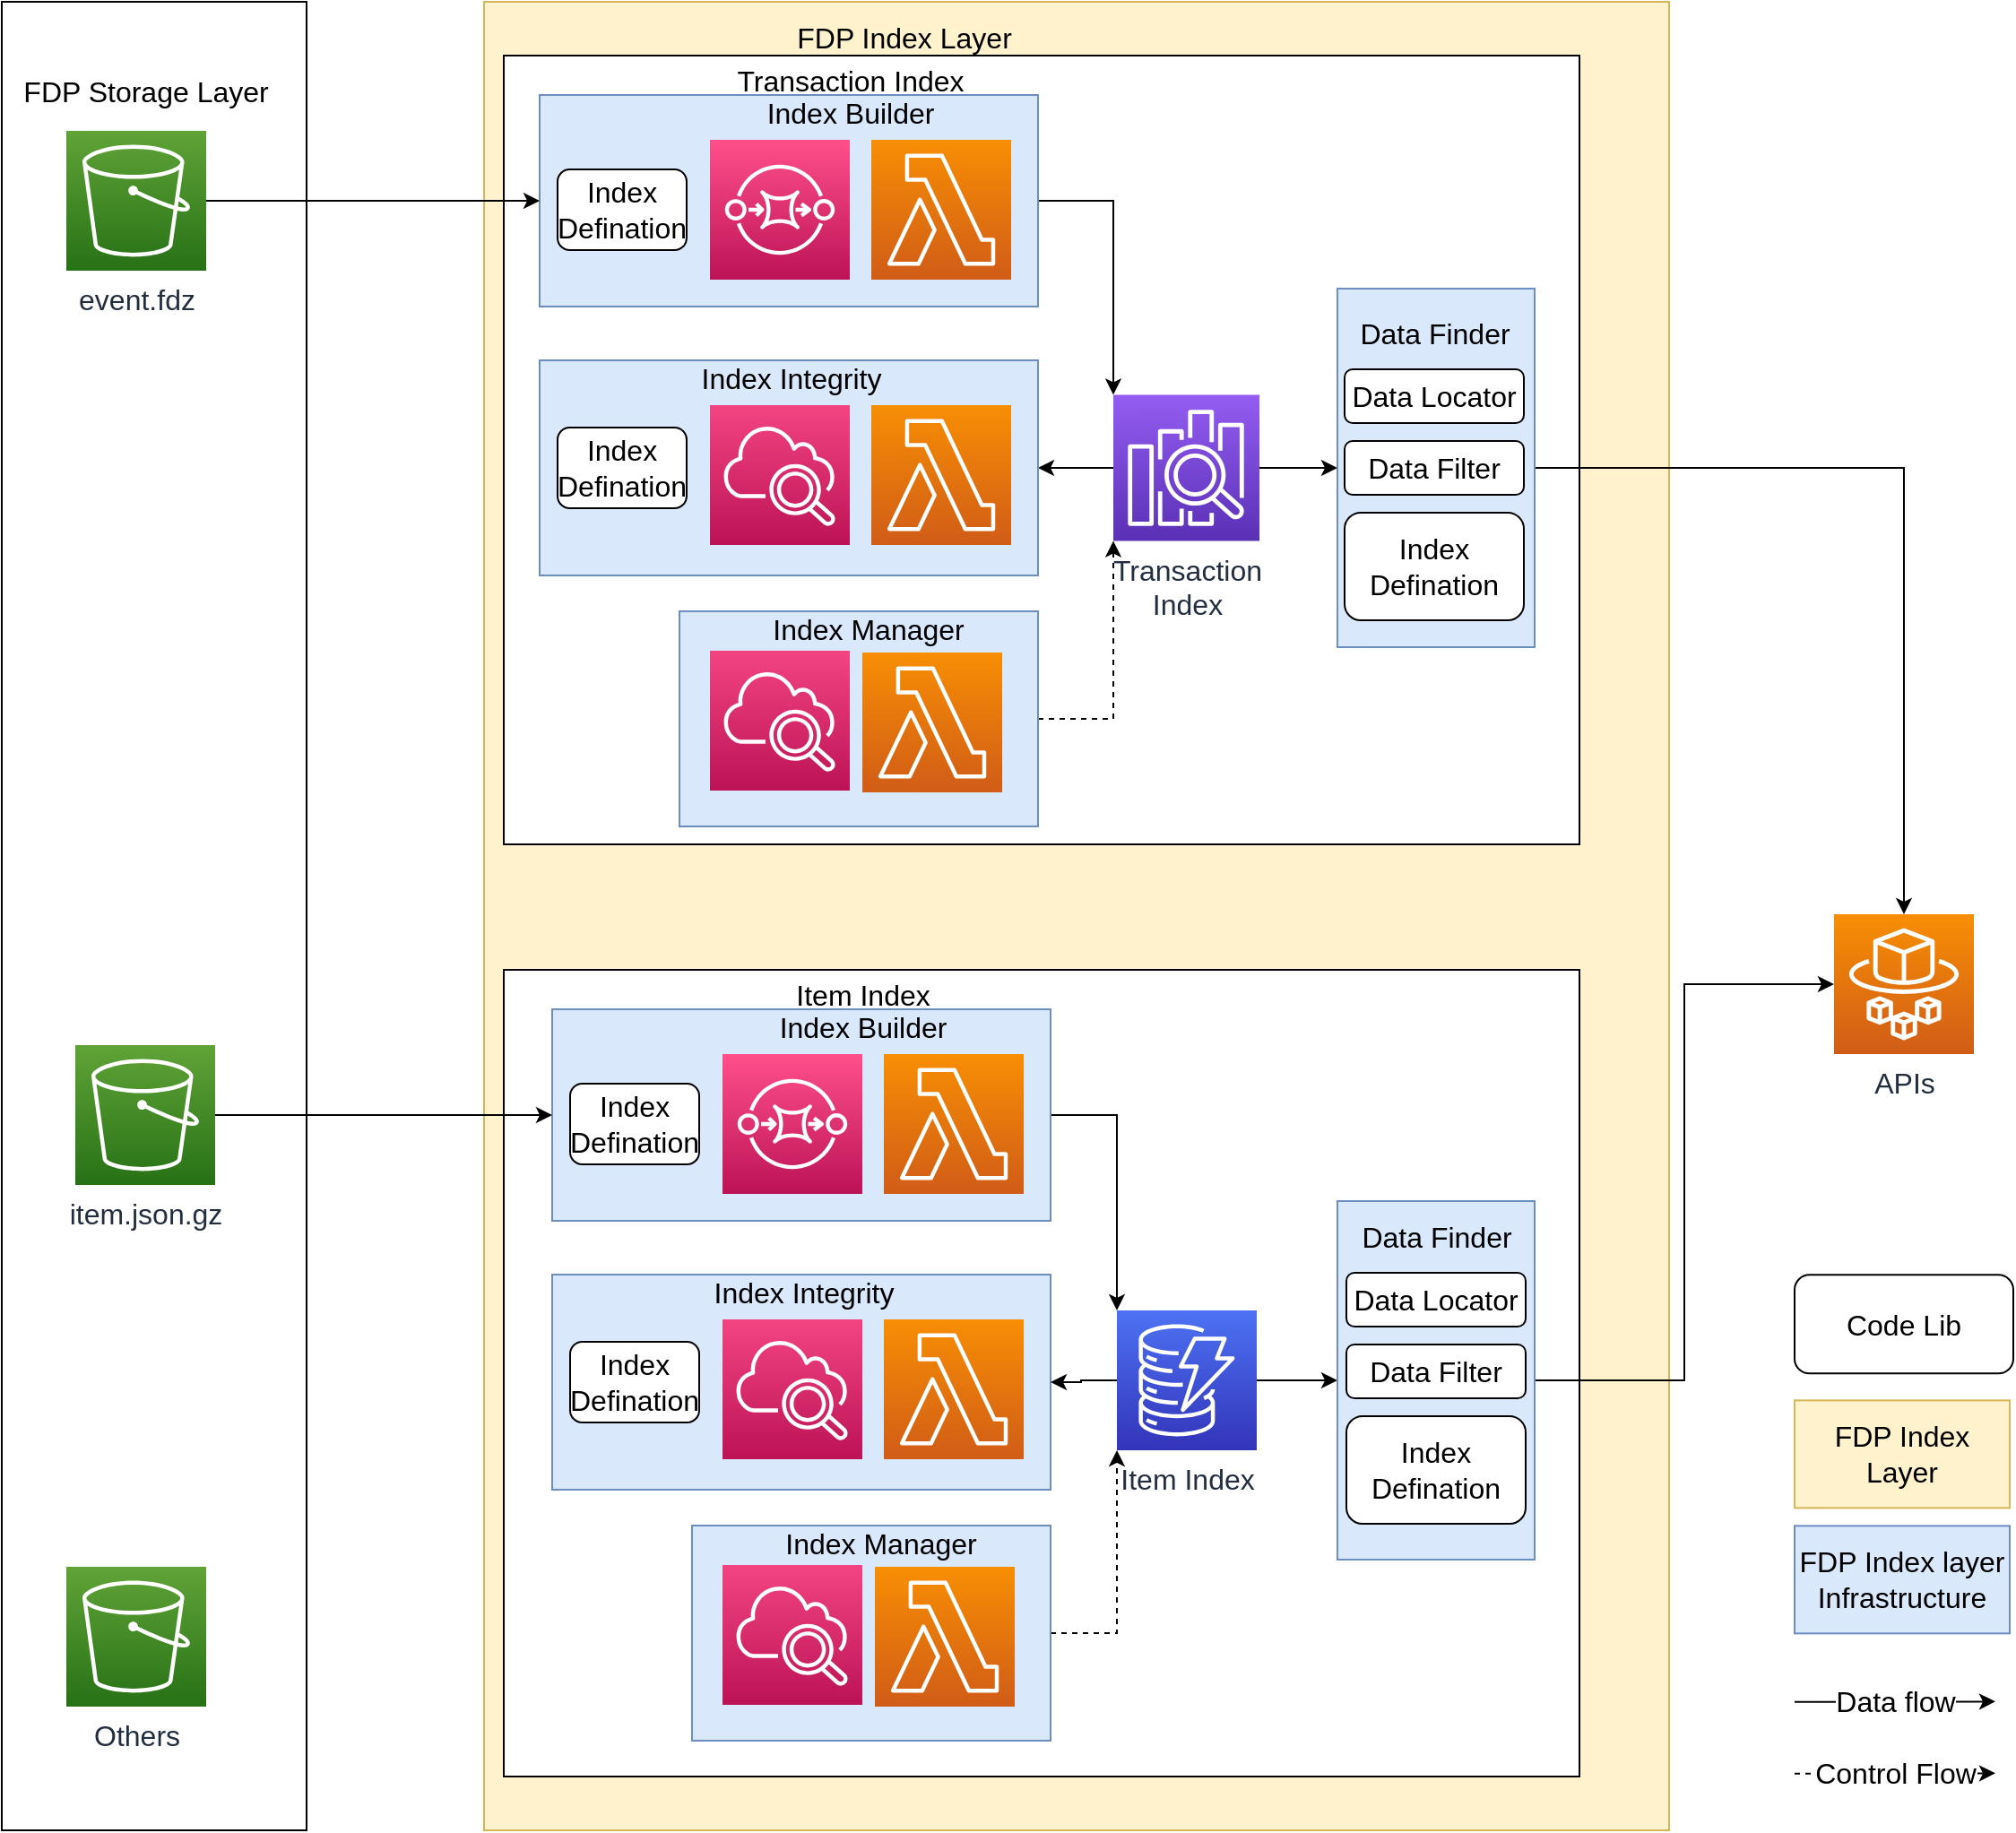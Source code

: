 <mxfile version="19.0.2" type="github"><diagram id="F3TMnYZUlDnnRmWSS35u" name="Page-1"><mxGraphModel dx="2489" dy="882" grid="1" gridSize="10" guides="1" tooltips="1" connect="1" arrows="1" fold="1" page="1" pageScale="1" pageWidth="850" pageHeight="1100" math="0" shadow="0"><root><mxCell id="0"/><mxCell id="1" parent="0"/><mxCell id="3WB-yFUfnhRDxbXFKnMH-91" value="" style="rounded=0;whiteSpace=wrap;html=1;fillColor=#fff2cc;strokeColor=#d6b656;fontSize=16;" parent="1" vertex="1"><mxGeometry x="209" y="50" width="661" height="1020" as="geometry"/></mxCell><mxCell id="3WB-yFUfnhRDxbXFKnMH-55" value="" style="rounded=0;whiteSpace=wrap;html=1;fontSize=16;" parent="1" vertex="1"><mxGeometry x="220" y="80" width="600" height="440" as="geometry"/></mxCell><mxCell id="3WB-yFUfnhRDxbXFKnMH-53" style="edgeStyle=orthogonalEdgeStyle;rounded=0;orthogonalLoop=1;jettySize=auto;html=1;entryX=0;entryY=1;entryDx=0;entryDy=0;entryPerimeter=0;dashed=1;fontSize=16;" parent="1" source="3WB-yFUfnhRDxbXFKnMH-22" target="3WB-yFUfnhRDxbXFKnMH-11" edge="1"><mxGeometry relative="1" as="geometry"/></mxCell><mxCell id="3WB-yFUfnhRDxbXFKnMH-22" value="" style="rounded=0;whiteSpace=wrap;html=1;fillColor=#dae8fc;strokeColor=#6c8ebf;fontSize=16;" parent="1" vertex="1"><mxGeometry x="318" y="390" width="200" height="120" as="geometry"/></mxCell><mxCell id="3WB-yFUfnhRDxbXFKnMH-54" style="edgeStyle=orthogonalEdgeStyle;rounded=0;orthogonalLoop=1;jettySize=auto;html=1;entryX=0;entryY=0;entryDx=0;entryDy=0;entryPerimeter=0;fontSize=16;" parent="1" source="3WB-yFUfnhRDxbXFKnMH-18" target="3WB-yFUfnhRDxbXFKnMH-11" edge="1"><mxGeometry relative="1" as="geometry"/></mxCell><mxCell id="3WB-yFUfnhRDxbXFKnMH-18" value="" style="rounded=0;whiteSpace=wrap;html=1;fillColor=#dae8fc;strokeColor=#6c8ebf;fontSize=16;" parent="1" vertex="1"><mxGeometry x="240" y="102" width="278" height="118" as="geometry"/></mxCell><mxCell id="3WB-yFUfnhRDxbXFKnMH-2" value="" style="rounded=0;whiteSpace=wrap;html=1;fontSize=16;" parent="1" vertex="1"><mxGeometry x="-60" y="50" width="170" height="1020" as="geometry"/></mxCell><mxCell id="3WB-yFUfnhRDxbXFKnMH-89" style="edgeStyle=orthogonalEdgeStyle;rounded=0;orthogonalLoop=1;jettySize=auto;html=1;entryX=0;entryY=0.5;entryDx=0;entryDy=0;fontSize=16;" parent="1" source="3WB-yFUfnhRDxbXFKnMH-1" target="3WB-yFUfnhRDxbXFKnMH-18" edge="1"><mxGeometry relative="1" as="geometry"/></mxCell><mxCell id="3WB-yFUfnhRDxbXFKnMH-1" value="event.fdz" style="sketch=0;points=[[0,0,0],[0.25,0,0],[0.5,0,0],[0.75,0,0],[1,0,0],[0,1,0],[0.25,1,0],[0.5,1,0],[0.75,1,0],[1,1,0],[0,0.25,0],[0,0.5,0],[0,0.75,0],[1,0.25,0],[1,0.5,0],[1,0.75,0]];outlineConnect=0;fontColor=#232F3E;gradientColor=#60A337;gradientDirection=north;fillColor=#277116;strokeColor=#ffffff;dashed=0;verticalLabelPosition=bottom;verticalAlign=top;align=center;html=1;fontSize=16;fontStyle=0;aspect=fixed;shape=mxgraph.aws4.resourceIcon;resIcon=mxgraph.aws4.s3;" parent="1" vertex="1"><mxGeometry x="-24" y="122" width="78" height="78" as="geometry"/></mxCell><mxCell id="3WB-yFUfnhRDxbXFKnMH-4" value="FDP Storage Layer" style="text;html=1;align=center;verticalAlign=middle;resizable=0;points=[];autosize=1;strokeColor=none;fillColor=none;fontSize=16;" parent="1" vertex="1"><mxGeometry x="-55" y="90" width="150" height="20" as="geometry"/></mxCell><mxCell id="3WB-yFUfnhRDxbXFKnMH-5" value="item.json.gz" style="sketch=0;points=[[0,0,0],[0.25,0,0],[0.5,0,0],[0.75,0,0],[1,0,0],[0,1,0],[0.25,1,0],[0.5,1,0],[0.75,1,0],[1,1,0],[0,0.25,0],[0,0.5,0],[0,0.75,0],[1,0.25,0],[1,0.5,0],[1,0.75,0]];outlineConnect=0;fontColor=#232F3E;gradientColor=#60A337;gradientDirection=north;fillColor=#277116;strokeColor=#ffffff;dashed=0;verticalLabelPosition=bottom;verticalAlign=top;align=center;html=1;fontSize=16;fontStyle=0;aspect=fixed;shape=mxgraph.aws4.resourceIcon;resIcon=mxgraph.aws4.s3;" parent="1" vertex="1"><mxGeometry x="-19" y="632" width="78" height="78" as="geometry"/></mxCell><mxCell id="3WB-yFUfnhRDxbXFKnMH-7" value="Others" style="sketch=0;points=[[0,0,0],[0.25,0,0],[0.5,0,0],[0.75,0,0],[1,0,0],[0,1,0],[0.25,1,0],[0.5,1,0],[0.75,1,0],[1,1,0],[0,0.25,0],[0,0.5,0],[0,0.75,0],[1,0.25,0],[1,0.5,0],[1,0.75,0]];outlineConnect=0;fontColor=#232F3E;gradientColor=#60A337;gradientDirection=north;fillColor=#277116;strokeColor=#ffffff;dashed=0;verticalLabelPosition=bottom;verticalAlign=top;align=center;html=1;fontSize=16;fontStyle=0;aspect=fixed;shape=mxgraph.aws4.resourceIcon;resIcon=mxgraph.aws4.s3;" parent="1" vertex="1"><mxGeometry x="-24" y="923" width="78" height="78" as="geometry"/></mxCell><mxCell id="3WB-yFUfnhRDxbXFKnMH-78" style="edgeStyle=orthogonalEdgeStyle;rounded=0;orthogonalLoop=1;jettySize=auto;html=1;entryX=1;entryY=0.5;entryDx=0;entryDy=0;fontSize=16;" parent="1" source="3WB-yFUfnhRDxbXFKnMH-11" target="3WB-yFUfnhRDxbXFKnMH-25" edge="1"><mxGeometry relative="1" as="geometry"/></mxCell><mxCell id="3WB-yFUfnhRDxbXFKnMH-113" style="edgeStyle=orthogonalEdgeStyle;rounded=0;orthogonalLoop=1;jettySize=auto;html=1;entryX=0;entryY=0.5;entryDx=0;entryDy=0;fontSize=16;" parent="1" source="3WB-yFUfnhRDxbXFKnMH-11" target="3WB-yFUfnhRDxbXFKnMH-100" edge="1"><mxGeometry relative="1" as="geometry"/></mxCell><mxCell id="3WB-yFUfnhRDxbXFKnMH-11" value="&lt;div style=&quot;font-size: 16px;&quot;&gt;Transaction &lt;br style=&quot;font-size: 16px;&quot;&gt;&lt;/div&gt;&lt;div style=&quot;font-size: 16px;&quot;&gt;Index&lt;/div&gt;" style="sketch=0;points=[[0,0,0],[0.25,0,0],[0.5,0,0],[0.75,0,0],[1,0,0],[0,1,0],[0.25,1,0],[0.5,1,0],[0.75,1,0],[1,1,0],[0,0.25,0],[0,0.5,0],[0,0.75,0],[1,0.25,0],[1,0.5,0],[1,0.75,0]];outlineConnect=0;fontColor=#232F3E;gradientColor=#945DF2;gradientDirection=north;fillColor=#5A30B5;strokeColor=#ffffff;dashed=0;verticalLabelPosition=bottom;verticalAlign=top;align=center;html=1;fontSize=16;fontStyle=0;aspect=fixed;shape=mxgraph.aws4.resourceIcon;resIcon=mxgraph.aws4.elasticsearch_service;" parent="1" vertex="1"><mxGeometry x="560" y="269.25" width="81.5" height="81.5" as="geometry"/></mxCell><mxCell id="3WB-yFUfnhRDxbXFKnMH-12" value="" style="sketch=0;points=[[0,0,0],[0.25,0,0],[0.5,0,0],[0.75,0,0],[1,0,0],[0,1,0],[0.25,1,0],[0.5,1,0],[0.75,1,0],[1,1,0],[0,0.25,0],[0,0.5,0],[0,0.75,0],[1,0.25,0],[1,0.5,0],[1,0.75,0]];outlineConnect=0;fontColor=#232F3E;gradientColor=#FF4F8B;gradientDirection=north;fillColor=#BC1356;strokeColor=#ffffff;dashed=0;verticalLabelPosition=bottom;verticalAlign=top;align=center;html=1;fontSize=16;fontStyle=0;aspect=fixed;shape=mxgraph.aws4.resourceIcon;resIcon=mxgraph.aws4.sqs;" parent="1" vertex="1"><mxGeometry x="335" y="127" width="78" height="78" as="geometry"/></mxCell><mxCell id="3WB-yFUfnhRDxbXFKnMH-14" value="" style="sketch=0;points=[[0,0,0],[0.25,0,0],[0.5,0,0],[0.75,0,0],[1,0,0],[0,1,0],[0.25,1,0],[0.5,1,0],[0.75,1,0],[1,1,0],[0,0.25,0],[0,0.5,0],[0,0.75,0],[1,0.25,0],[1,0.5,0],[1,0.75,0]];outlineConnect=0;fontColor=#232F3E;gradientColor=#F78E04;gradientDirection=north;fillColor=#D05C17;strokeColor=#ffffff;dashed=0;verticalLabelPosition=bottom;verticalAlign=top;align=center;html=1;fontSize=16;fontStyle=0;aspect=fixed;shape=mxgraph.aws4.resourceIcon;resIcon=mxgraph.aws4.lambda;" parent="1" vertex="1"><mxGeometry x="425" y="127" width="78" height="78" as="geometry"/></mxCell><mxCell id="3WB-yFUfnhRDxbXFKnMH-19" value="Index Builder" style="text;html=1;align=center;verticalAlign=middle;resizable=0;points=[];autosize=1;strokeColor=none;fillColor=none;fontSize=16;" parent="1" vertex="1"><mxGeometry x="358" y="102" width="110" height="20" as="geometry"/></mxCell><mxCell id="3WB-yFUfnhRDxbXFKnMH-20" value="" style="sketch=0;points=[[0,0,0],[0.25,0,0],[0.5,0,0],[0.75,0,0],[1,0,0],[0,1,0],[0.25,1,0],[0.5,1,0],[0.75,1,0],[1,1,0],[0,0.25,0],[0,0.5,0],[0,0.75,0],[1,0.25,0],[1,0.5,0],[1,0.75,0]];points=[[0,0,0],[0.25,0,0],[0.5,0,0],[0.75,0,0],[1,0,0],[0,1,0],[0.25,1,0],[0.5,1,0],[0.75,1,0],[1,1,0],[0,0.25,0],[0,0.5,0],[0,0.75,0],[1,0.25,0],[1,0.5,0],[1,0.75,0]];outlineConnect=0;fontColor=#232F3E;gradientColor=#F34482;gradientDirection=north;fillColor=#BC1356;strokeColor=#ffffff;dashed=0;verticalLabelPosition=bottom;verticalAlign=top;align=center;html=1;fontSize=16;fontStyle=0;aspect=fixed;shape=mxgraph.aws4.resourceIcon;resIcon=mxgraph.aws4.cloudwatch_2;" parent="1" vertex="1"><mxGeometry x="335" y="412" width="78" height="78" as="geometry"/></mxCell><mxCell id="3WB-yFUfnhRDxbXFKnMH-21" value="" style="sketch=0;points=[[0,0,0],[0.25,0,0],[0.5,0,0],[0.75,0,0],[1,0,0],[0,1,0],[0.25,1,0],[0.5,1,0],[0.75,1,0],[1,1,0],[0,0.25,0],[0,0.5,0],[0,0.75,0],[1,0.25,0],[1,0.5,0],[1,0.75,0]];outlineConnect=0;fontColor=#232F3E;gradientColor=#F78E04;gradientDirection=north;fillColor=#D05C17;strokeColor=#ffffff;dashed=0;verticalLabelPosition=bottom;verticalAlign=top;align=center;html=1;fontSize=16;fontStyle=0;aspect=fixed;shape=mxgraph.aws4.resourceIcon;resIcon=mxgraph.aws4.lambda;" parent="1" vertex="1"><mxGeometry x="420" y="413" width="78" height="78" as="geometry"/></mxCell><mxCell id="3WB-yFUfnhRDxbXFKnMH-23" value="Index Manager" style="text;html=1;align=center;verticalAlign=middle;resizable=0;points=[];autosize=1;strokeColor=none;fillColor=none;fontSize=16;" parent="1" vertex="1"><mxGeometry x="363" y="390" width="120" height="20" as="geometry"/></mxCell><mxCell id="3WB-yFUfnhRDxbXFKnMH-25" value="" style="rounded=0;whiteSpace=wrap;html=1;fillColor=#dae8fc;strokeColor=#6c8ebf;fontSize=16;" parent="1" vertex="1"><mxGeometry x="240" y="250" width="278" height="120" as="geometry"/></mxCell><mxCell id="3WB-yFUfnhRDxbXFKnMH-28" value="" style="sketch=0;points=[[0,0,0],[0.25,0,0],[0.5,0,0],[0.75,0,0],[1,0,0],[0,1,0],[0.25,1,0],[0.5,1,0],[0.75,1,0],[1,1,0],[0,0.25,0],[0,0.5,0],[0,0.75,0],[1,0.25,0],[1,0.5,0],[1,0.75,0]];outlineConnect=0;fontColor=#232F3E;gradientColor=#F78E04;gradientDirection=north;fillColor=#D05C17;strokeColor=#ffffff;dashed=0;verticalLabelPosition=bottom;verticalAlign=top;align=center;html=1;fontSize=16;fontStyle=0;aspect=fixed;shape=mxgraph.aws4.resourceIcon;resIcon=mxgraph.aws4.lambda;" parent="1" vertex="1"><mxGeometry x="425" y="275" width="78" height="78" as="geometry"/></mxCell><mxCell id="3WB-yFUfnhRDxbXFKnMH-35" value="APIs" style="sketch=0;points=[[0,0,0],[0.25,0,0],[0.5,0,0],[0.75,0,0],[1,0,0],[0,1,0],[0.25,1,0],[0.5,1,0],[0.75,1,0],[1,1,0],[0,0.25,0],[0,0.5,0],[0,0.75,0],[1,0.25,0],[1,0.5,0],[1,0.75,0]];outlineConnect=0;fontColor=#232F3E;gradientColor=#F78E04;gradientDirection=north;fillColor=#D05C17;strokeColor=#ffffff;dashed=0;verticalLabelPosition=bottom;verticalAlign=top;align=center;html=1;fontSize=16;fontStyle=0;aspect=fixed;shape=mxgraph.aws4.resourceIcon;resIcon=mxgraph.aws4.fargate;" parent="1" vertex="1"><mxGeometry x="962" y="559" width="78" height="78" as="geometry"/></mxCell><mxCell id="3WB-yFUfnhRDxbXFKnMH-36" value="Index Defination" style="rounded=1;whiteSpace=wrap;html=1;fontSize=16;" parent="1" vertex="1"><mxGeometry x="250" y="143.5" width="72" height="45" as="geometry"/></mxCell><mxCell id="3WB-yFUfnhRDxbXFKnMH-40" value="Index Defination" style="rounded=1;whiteSpace=wrap;html=1;fontSize=16;" parent="1" vertex="1"><mxGeometry x="250" y="287.5" width="72" height="45" as="geometry"/></mxCell><mxCell id="3WB-yFUfnhRDxbXFKnMH-41" value="" style="sketch=0;points=[[0,0,0],[0.25,0,0],[0.5,0,0],[0.75,0,0],[1,0,0],[0,1,0],[0.25,1,0],[0.5,1,0],[0.75,1,0],[1,1,0],[0,0.25,0],[0,0.5,0],[0,0.75,0],[1,0.25,0],[1,0.5,0],[1,0.75,0]];points=[[0,0,0],[0.25,0,0],[0.5,0,0],[0.75,0,0],[1,0,0],[0,1,0],[0.25,1,0],[0.5,1,0],[0.75,1,0],[1,1,0],[0,0.25,0],[0,0.5,0],[0,0.75,0],[1,0.25,0],[1,0.5,0],[1,0.75,0]];outlineConnect=0;fontColor=#232F3E;gradientColor=#F34482;gradientDirection=north;fillColor=#BC1356;strokeColor=#ffffff;dashed=0;verticalLabelPosition=bottom;verticalAlign=top;align=center;html=1;fontSize=16;fontStyle=0;aspect=fixed;shape=mxgraph.aws4.resourceIcon;resIcon=mxgraph.aws4.cloudwatch_2;" parent="1" vertex="1"><mxGeometry x="335" y="275" width="78" height="78" as="geometry"/></mxCell><mxCell id="3WB-yFUfnhRDxbXFKnMH-26" value="Index Integrity" style="text;html=1;align=center;verticalAlign=middle;resizable=0;points=[];autosize=1;strokeColor=none;fillColor=none;fontSize=16;" parent="1" vertex="1"><mxGeometry x="320" y="250" width="120" height="20" as="geometry"/></mxCell><mxCell id="3WB-yFUfnhRDxbXFKnMH-56" value="Transaction Index" style="text;html=1;align=center;verticalAlign=middle;resizable=0;points=[];autosize=1;strokeColor=none;fillColor=none;fontSize=16;" parent="1" vertex="1"><mxGeometry x="343" y="83.5" width="140" height="20" as="geometry"/></mxCell><mxCell id="3WB-yFUfnhRDxbXFKnMH-57" value="" style="rounded=0;whiteSpace=wrap;html=1;fontSize=16;" parent="1" vertex="1"><mxGeometry x="220" y="590" width="600" height="450" as="geometry"/></mxCell><mxCell id="3WB-yFUfnhRDxbXFKnMH-83" style="edgeStyle=orthogonalEdgeStyle;rounded=0;orthogonalLoop=1;jettySize=auto;html=1;entryX=0;entryY=1;entryDx=0;entryDy=0;entryPerimeter=0;dashed=1;fontSize=16;" parent="1" source="3WB-yFUfnhRDxbXFKnMH-59" target="3WB-yFUfnhRDxbXFKnMH-80" edge="1"><mxGeometry relative="1" as="geometry"/></mxCell><mxCell id="3WB-yFUfnhRDxbXFKnMH-59" value="" style="rounded=0;whiteSpace=wrap;html=1;fillColor=#dae8fc;strokeColor=#6c8ebf;fontSize=16;" parent="1" vertex="1"><mxGeometry x="325" y="900" width="200" height="120" as="geometry"/></mxCell><mxCell id="3WB-yFUfnhRDxbXFKnMH-86" style="edgeStyle=orthogonalEdgeStyle;rounded=0;orthogonalLoop=1;jettySize=auto;html=1;exitX=1;exitY=0.5;exitDx=0;exitDy=0;entryX=0;entryY=0;entryDx=0;entryDy=0;entryPerimeter=0;fontSize=16;" parent="1" source="3WB-yFUfnhRDxbXFKnMH-61" target="3WB-yFUfnhRDxbXFKnMH-80" edge="1"><mxGeometry relative="1" as="geometry"/></mxCell><mxCell id="3WB-yFUfnhRDxbXFKnMH-61" value="" style="rounded=0;whiteSpace=wrap;html=1;fillColor=#dae8fc;strokeColor=#6c8ebf;fontSize=16;" parent="1" vertex="1"><mxGeometry x="247" y="612" width="278" height="118" as="geometry"/></mxCell><mxCell id="3WB-yFUfnhRDxbXFKnMH-64" value="" style="sketch=0;points=[[0,0,0],[0.25,0,0],[0.5,0,0],[0.75,0,0],[1,0,0],[0,1,0],[0.25,1,0],[0.5,1,0],[0.75,1,0],[1,1,0],[0,0.25,0],[0,0.5,0],[0,0.75,0],[1,0.25,0],[1,0.5,0],[1,0.75,0]];outlineConnect=0;fontColor=#232F3E;gradientColor=#FF4F8B;gradientDirection=north;fillColor=#BC1356;strokeColor=#ffffff;dashed=0;verticalLabelPosition=bottom;verticalAlign=top;align=center;html=1;fontSize=16;fontStyle=0;aspect=fixed;shape=mxgraph.aws4.resourceIcon;resIcon=mxgraph.aws4.sqs;" parent="1" vertex="1"><mxGeometry x="342" y="637" width="78" height="78" as="geometry"/></mxCell><mxCell id="3WB-yFUfnhRDxbXFKnMH-65" value="" style="sketch=0;points=[[0,0,0],[0.25,0,0],[0.5,0,0],[0.75,0,0],[1,0,0],[0,1,0],[0.25,1,0],[0.5,1,0],[0.75,1,0],[1,1,0],[0,0.25,0],[0,0.5,0],[0,0.75,0],[1,0.25,0],[1,0.5,0],[1,0.75,0]];outlineConnect=0;fontColor=#232F3E;gradientColor=#F78E04;gradientDirection=north;fillColor=#D05C17;strokeColor=#ffffff;dashed=0;verticalLabelPosition=bottom;verticalAlign=top;align=center;html=1;fontSize=16;fontStyle=0;aspect=fixed;shape=mxgraph.aws4.resourceIcon;resIcon=mxgraph.aws4.lambda;" parent="1" vertex="1"><mxGeometry x="432" y="637" width="78" height="78" as="geometry"/></mxCell><mxCell id="3WB-yFUfnhRDxbXFKnMH-66" value="Index Builder" style="text;html=1;align=center;verticalAlign=middle;resizable=0;points=[];autosize=1;strokeColor=none;fillColor=none;fontSize=16;" parent="1" vertex="1"><mxGeometry x="365" y="612" width="110" height="20" as="geometry"/></mxCell><mxCell id="3WB-yFUfnhRDxbXFKnMH-67" value="" style="sketch=0;points=[[0,0,0],[0.25,0,0],[0.5,0,0],[0.75,0,0],[1,0,0],[0,1,0],[0.25,1,0],[0.5,1,0],[0.75,1,0],[1,1,0],[0,0.25,0],[0,0.5,0],[0,0.75,0],[1,0.25,0],[1,0.5,0],[1,0.75,0]];points=[[0,0,0],[0.25,0,0],[0.5,0,0],[0.75,0,0],[1,0,0],[0,1,0],[0.25,1,0],[0.5,1,0],[0.75,1,0],[1,1,0],[0,0.25,0],[0,0.5,0],[0,0.75,0],[1,0.25,0],[1,0.5,0],[1,0.75,0]];outlineConnect=0;fontColor=#232F3E;gradientColor=#F34482;gradientDirection=north;fillColor=#BC1356;strokeColor=#ffffff;dashed=0;verticalLabelPosition=bottom;verticalAlign=top;align=center;html=1;fontSize=16;fontStyle=0;aspect=fixed;shape=mxgraph.aws4.resourceIcon;resIcon=mxgraph.aws4.cloudwatch_2;" parent="1" vertex="1"><mxGeometry x="342" y="922" width="78" height="78" as="geometry"/></mxCell><mxCell id="3WB-yFUfnhRDxbXFKnMH-68" value="" style="sketch=0;points=[[0,0,0],[0.25,0,0],[0.5,0,0],[0.75,0,0],[1,0,0],[0,1,0],[0.25,1,0],[0.5,1,0],[0.75,1,0],[1,1,0],[0,0.25,0],[0,0.5,0],[0,0.75,0],[1,0.25,0],[1,0.5,0],[1,0.75,0]];outlineConnect=0;fontColor=#232F3E;gradientColor=#F78E04;gradientDirection=north;fillColor=#D05C17;strokeColor=#ffffff;dashed=0;verticalLabelPosition=bottom;verticalAlign=top;align=center;html=1;fontSize=16;fontStyle=0;aspect=fixed;shape=mxgraph.aws4.resourceIcon;resIcon=mxgraph.aws4.lambda;" parent="1" vertex="1"><mxGeometry x="427" y="923" width="78" height="78" as="geometry"/></mxCell><mxCell id="3WB-yFUfnhRDxbXFKnMH-69" value="Index Manager" style="text;html=1;align=center;verticalAlign=middle;resizable=0;points=[];autosize=1;strokeColor=none;fillColor=none;fontSize=16;" parent="1" vertex="1"><mxGeometry x="370" y="900" width="120" height="20" as="geometry"/></mxCell><mxCell id="3WB-yFUfnhRDxbXFKnMH-70" value="" style="rounded=0;whiteSpace=wrap;html=1;fillColor=#dae8fc;strokeColor=#6c8ebf;fontSize=16;" parent="1" vertex="1"><mxGeometry x="247" y="760" width="278" height="120" as="geometry"/></mxCell><mxCell id="3WB-yFUfnhRDxbXFKnMH-71" value="" style="sketch=0;points=[[0,0,0],[0.25,0,0],[0.5,0,0],[0.75,0,0],[1,0,0],[0,1,0],[0.25,1,0],[0.5,1,0],[0.75,1,0],[1,1,0],[0,0.25,0],[0,0.5,0],[0,0.75,0],[1,0.25,0],[1,0.5,0],[1,0.75,0]];outlineConnect=0;fontColor=#232F3E;gradientColor=#F78E04;gradientDirection=north;fillColor=#D05C17;strokeColor=#ffffff;dashed=0;verticalLabelPosition=bottom;verticalAlign=top;align=center;html=1;fontSize=16;fontStyle=0;aspect=fixed;shape=mxgraph.aws4.resourceIcon;resIcon=mxgraph.aws4.lambda;" parent="1" vertex="1"><mxGeometry x="432" y="785" width="78" height="78" as="geometry"/></mxCell><mxCell id="3WB-yFUfnhRDxbXFKnMH-72" value="Index Defination" style="rounded=1;whiteSpace=wrap;html=1;fontSize=16;" parent="1" vertex="1"><mxGeometry x="257" y="653.5" width="72" height="45" as="geometry"/></mxCell><mxCell id="3WB-yFUfnhRDxbXFKnMH-73" value="Index Defination" style="rounded=1;whiteSpace=wrap;html=1;fontSize=16;" parent="1" vertex="1"><mxGeometry x="257" y="797.5" width="72" height="45" as="geometry"/></mxCell><mxCell id="3WB-yFUfnhRDxbXFKnMH-74" value="" style="sketch=0;points=[[0,0,0],[0.25,0,0],[0.5,0,0],[0.75,0,0],[1,0,0],[0,1,0],[0.25,1,0],[0.5,1,0],[0.75,1,0],[1,1,0],[0,0.25,0],[0,0.5,0],[0,0.75,0],[1,0.25,0],[1,0.5,0],[1,0.75,0]];points=[[0,0,0],[0.25,0,0],[0.5,0,0],[0.75,0,0],[1,0,0],[0,1,0],[0.25,1,0],[0.5,1,0],[0.75,1,0],[1,1,0],[0,0.25,0],[0,0.5,0],[0,0.75,0],[1,0.25,0],[1,0.5,0],[1,0.75,0]];outlineConnect=0;fontColor=#232F3E;gradientColor=#F34482;gradientDirection=north;fillColor=#BC1356;strokeColor=#ffffff;dashed=0;verticalLabelPosition=bottom;verticalAlign=top;align=center;html=1;fontSize=16;fontStyle=0;aspect=fixed;shape=mxgraph.aws4.resourceIcon;resIcon=mxgraph.aws4.cloudwatch_2;" parent="1" vertex="1"><mxGeometry x="342" y="785" width="78" height="78" as="geometry"/></mxCell><mxCell id="3WB-yFUfnhRDxbXFKnMH-75" value="Index Integrity" style="text;html=1;align=center;verticalAlign=middle;resizable=0;points=[];autosize=1;strokeColor=none;fillColor=none;fontSize=16;" parent="1" vertex="1"><mxGeometry x="327" y="760" width="120" height="20" as="geometry"/></mxCell><mxCell id="3WB-yFUfnhRDxbXFKnMH-76" value="Item Index" style="text;html=1;align=center;verticalAlign=middle;resizable=0;points=[];autosize=1;strokeColor=none;fillColor=none;fontSize=16;" parent="1" vertex="1"><mxGeometry x="375" y="593.5" width="90" height="20" as="geometry"/></mxCell><mxCell id="3WB-yFUfnhRDxbXFKnMH-81" style="edgeStyle=orthogonalEdgeStyle;rounded=0;orthogonalLoop=1;jettySize=auto;html=1;entryX=1;entryY=0.5;entryDx=0;entryDy=0;fontSize=16;" parent="1" source="3WB-yFUfnhRDxbXFKnMH-80" target="3WB-yFUfnhRDxbXFKnMH-70" edge="1"><mxGeometry relative="1" as="geometry"/></mxCell><mxCell id="3WB-yFUfnhRDxbXFKnMH-116" style="edgeStyle=orthogonalEdgeStyle;rounded=0;orthogonalLoop=1;jettySize=auto;html=1;entryX=0;entryY=0.5;entryDx=0;entryDy=0;fontSize=16;" parent="1" source="3WB-yFUfnhRDxbXFKnMH-80" target="3WB-yFUfnhRDxbXFKnMH-105" edge="1"><mxGeometry relative="1" as="geometry"/></mxCell><mxCell id="3WB-yFUfnhRDxbXFKnMH-80" value="Item Index" style="sketch=0;points=[[0,0,0],[0.25,0,0],[0.5,0,0],[0.75,0,0],[1,0,0],[0,1,0],[0.25,1,0],[0.5,1,0],[0.75,1,0],[1,1,0],[0,0.25,0],[0,0.5,0],[0,0.75,0],[1,0.25,0],[1,0.5,0],[1,0.75,0]];outlineConnect=0;fontColor=#232F3E;gradientColor=#4D72F3;gradientDirection=north;fillColor=#3334B9;strokeColor=#ffffff;dashed=0;verticalLabelPosition=bottom;verticalAlign=top;align=center;html=1;fontSize=16;fontStyle=0;aspect=fixed;shape=mxgraph.aws4.resourceIcon;resIcon=mxgraph.aws4.dynamodb;" parent="1" vertex="1"><mxGeometry x="562" y="780" width="78" height="78" as="geometry"/></mxCell><mxCell id="3WB-yFUfnhRDxbXFKnMH-90" style="edgeStyle=orthogonalEdgeStyle;rounded=0;orthogonalLoop=1;jettySize=auto;html=1;entryX=0;entryY=0.5;entryDx=0;entryDy=0;fontSize=16;" parent="1" source="3WB-yFUfnhRDxbXFKnMH-5" target="3WB-yFUfnhRDxbXFKnMH-61" edge="1"><mxGeometry relative="1" as="geometry"/></mxCell><mxCell id="3WB-yFUfnhRDxbXFKnMH-92" value="FDP Index Layer" style="text;html=1;align=center;verticalAlign=middle;resizable=0;points=[];autosize=1;strokeColor=none;fillColor=none;fontSize=16;" parent="1" vertex="1"><mxGeometry x="373" y="60" width="140" height="20" as="geometry"/></mxCell><mxCell id="3WB-yFUfnhRDxbXFKnMH-93" value="FDP Index Layer" style="rounded=0;whiteSpace=wrap;html=1;fillColor=#fff2cc;strokeColor=#d6b656;fontSize=16;" parent="1" vertex="1"><mxGeometry x="940" y="830.18" width="120" height="60" as="geometry"/></mxCell><mxCell id="3WB-yFUfnhRDxbXFKnMH-94" value="FDP Index layer Infrastructure" style="rounded=0;whiteSpace=wrap;html=1;fillColor=#dae8fc;strokeColor=#6c8ebf;fontSize=16;" parent="1" vertex="1"><mxGeometry x="940" y="900.18" width="120" height="60" as="geometry"/></mxCell><mxCell id="3WB-yFUfnhRDxbXFKnMH-97" value="Control Flow" style="endArrow=classic;html=1;rounded=0;dashed=1;fontSize=16;" parent="1" edge="1"><mxGeometry width="50" height="50" relative="1" as="geometry"><mxPoint x="940" y="1038.36" as="sourcePoint"/><mxPoint x="1052" y="1038.18" as="targetPoint"/></mxGeometry></mxCell><mxCell id="3WB-yFUfnhRDxbXFKnMH-98" value="Data flow" style="endArrow=classic;html=1;rounded=0;fontSize=16;" parent="1" edge="1"><mxGeometry width="50" height="50" relative="1" as="geometry"><mxPoint x="940" y="998.36" as="sourcePoint"/><mxPoint x="1052" y="998.18" as="targetPoint"/></mxGeometry></mxCell><mxCell id="3WB-yFUfnhRDxbXFKnMH-99" value="Code Lib" style="rounded=1;whiteSpace=wrap;html=1;fontSize=16;" parent="1" vertex="1"><mxGeometry x="940" y="760.18" width="122" height="55" as="geometry"/></mxCell><mxCell id="3WB-yFUfnhRDxbXFKnMH-115" style="edgeStyle=orthogonalEdgeStyle;rounded=0;orthogonalLoop=1;jettySize=auto;html=1;entryX=0.5;entryY=0;entryDx=0;entryDy=0;entryPerimeter=0;fontSize=16;" parent="1" source="3WB-yFUfnhRDxbXFKnMH-100" target="3WB-yFUfnhRDxbXFKnMH-35" edge="1"><mxGeometry relative="1" as="geometry"/></mxCell><mxCell id="3WB-yFUfnhRDxbXFKnMH-100" value="" style="rounded=0;whiteSpace=wrap;html=1;fontSize=16;fillColor=#dae8fc;strokeColor=#6c8ebf;" parent="1" vertex="1"><mxGeometry x="685" y="210" width="110" height="200" as="geometry"/></mxCell><mxCell id="3WB-yFUfnhRDxbXFKnMH-101" value="Data Filter" style="rounded=1;whiteSpace=wrap;html=1;fontSize=16;" parent="1" vertex="1"><mxGeometry x="689" y="295" width="100" height="30" as="geometry"/></mxCell><mxCell id="3WB-yFUfnhRDxbXFKnMH-102" value="Data Finder" style="text;html=1;align=center;verticalAlign=middle;resizable=0;points=[];autosize=1;strokeColor=none;fillColor=none;fontSize=16;" parent="1" vertex="1"><mxGeometry x="689" y="225" width="100" height="20" as="geometry"/></mxCell><mxCell id="3WB-yFUfnhRDxbXFKnMH-103" value="Data Locator" style="rounded=1;whiteSpace=wrap;html=1;fontSize=16;" parent="1" vertex="1"><mxGeometry x="689" y="255" width="100" height="30" as="geometry"/></mxCell><mxCell id="3WB-yFUfnhRDxbXFKnMH-104" value="Index Defination" style="rounded=1;whiteSpace=wrap;html=1;fontSize=16;" parent="1" vertex="1"><mxGeometry x="689" y="335" width="100" height="60" as="geometry"/></mxCell><mxCell id="3WB-yFUfnhRDxbXFKnMH-117" style="edgeStyle=orthogonalEdgeStyle;rounded=0;orthogonalLoop=1;jettySize=auto;html=1;entryX=0;entryY=0.5;entryDx=0;entryDy=0;entryPerimeter=0;fontSize=16;" parent="1" source="3WB-yFUfnhRDxbXFKnMH-105" target="3WB-yFUfnhRDxbXFKnMH-35" edge="1"><mxGeometry relative="1" as="geometry"/></mxCell><mxCell id="3WB-yFUfnhRDxbXFKnMH-105" value="" style="rounded=0;whiteSpace=wrap;html=1;fontSize=16;fillColor=#dae8fc;strokeColor=#6c8ebf;" parent="1" vertex="1"><mxGeometry x="685" y="719" width="110" height="200" as="geometry"/></mxCell><mxCell id="3WB-yFUfnhRDxbXFKnMH-106" value="Data Filter" style="rounded=1;whiteSpace=wrap;html=1;fontSize=16;" parent="1" vertex="1"><mxGeometry x="690" y="799" width="100" height="30" as="geometry"/></mxCell><mxCell id="3WB-yFUfnhRDxbXFKnMH-107" value="Data Finder" style="text;html=1;align=center;verticalAlign=middle;resizable=0;points=[];autosize=1;strokeColor=none;fillColor=none;fontSize=16;" parent="1" vertex="1"><mxGeometry x="690" y="729" width="100" height="20" as="geometry"/></mxCell><mxCell id="3WB-yFUfnhRDxbXFKnMH-108" value="Data Locator" style="rounded=1;whiteSpace=wrap;html=1;fontSize=16;" parent="1" vertex="1"><mxGeometry x="690" y="759" width="100" height="30" as="geometry"/></mxCell><mxCell id="3WB-yFUfnhRDxbXFKnMH-109" value="Index Defination" style="rounded=1;whiteSpace=wrap;html=1;fontSize=16;" parent="1" vertex="1"><mxGeometry x="690" y="839" width="100" height="60" as="geometry"/></mxCell></root></mxGraphModel></diagram></mxfile>